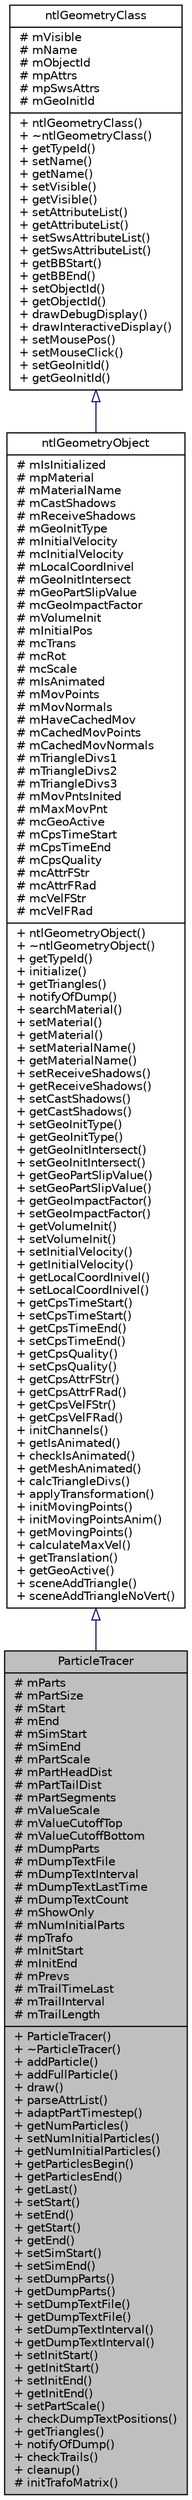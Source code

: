 digraph G
{
  edge [fontname="Helvetica",fontsize="10",labelfontname="Helvetica",labelfontsize="10"];
  node [fontname="Helvetica",fontsize="10",shape=record];
  Node1 [label="{ParticleTracer\n|# mParts\l# mPartSize\l# mStart\l# mEnd\l# mSimStart\l# mSimEnd\l# mPartScale\l# mPartHeadDist\l# mPartTailDist\l# mPartSegments\l# mValueScale\l# mValueCutoffTop\l# mValueCutoffBottom\l# mDumpParts\l# mDumpTextFile\l# mDumpTextInterval\l# mDumpTextLastTime\l# mDumpTextCount\l# mShowOnly\l# mNumInitialParts\l# mpTrafo\l# mInitStart\l# mInitEnd\l# mPrevs\l# mTrailTimeLast\l# mTrailInterval\l# mTrailLength\l|+ ParticleTracer()\l+ ~ParticleTracer()\l+ addParticle()\l+ addFullParticle()\l+ draw()\l+ parseAttrList()\l+ adaptPartTimestep()\l+ getNumParticles()\l+ setNumInitialParticles()\l+ getNumInitialParticles()\l+ getParticlesBegin()\l+ getParticlesEnd()\l+ getLast()\l+ setStart()\l+ setEnd()\l+ getStart()\l+ getEnd()\l+ setSimStart()\l+ setSimEnd()\l+ setDumpParts()\l+ getDumpParts()\l+ setDumpTextFile()\l+ getDumpTextFile()\l+ setDumpTextInterval()\l+ getDumpTextInterval()\l+ setInitStart()\l+ getInitStart()\l+ setInitEnd()\l+ getInitEnd()\l+ setPartScale()\l+ checkDumpTextPositions()\l+ getTriangles()\l+ notifyOfDump()\l+ checkTrails()\l+ cleanup()\l# initTrafoMatrix()\l}",height=0.2,width=0.4,color="black", fillcolor="grey75", style="filled" fontcolor="black"];
  Node2 -> Node1 [dir=back,color="midnightblue",fontsize="10",style="solid",arrowtail="empty",fontname="Helvetica"];
  Node2 [label="{ntlGeometryObject\n|# mIsInitialized\l# mpMaterial\l# mMaterialName\l# mCastShadows\l# mReceiveShadows\l# mGeoInitType\l# mInitialVelocity\l# mcInitialVelocity\l# mLocalCoordInivel\l# mGeoInitIntersect\l# mGeoPartSlipValue\l# mcGeoImpactFactor\l# mVolumeInit\l# mInitialPos\l# mcTrans\l# mcRot\l# mcScale\l# mIsAnimated\l# mMovPoints\l# mMovNormals\l# mHaveCachedMov\l# mCachedMovPoints\l# mCachedMovNormals\l# mTriangleDivs1\l# mTriangleDivs2\l# mTriangleDivs3\l# mMovPntsInited\l# mMaxMovPnt\l# mcGeoActive\l# mCpsTimeStart\l# mCpsTimeEnd\l# mCpsQuality\l# mcAttrFStr\l# mcAttrFRad\l# mcVelFStr\l# mcVelFRad\l|+ ntlGeometryObject()\l+ ~ntlGeometryObject()\l+ getTypeId()\l+ initialize()\l+ getTriangles()\l+ notifyOfDump()\l+ searchMaterial()\l+ setMaterial()\l+ getMaterial()\l+ setMaterialName()\l+ getMaterialName()\l+ setReceiveShadows()\l+ getReceiveShadows()\l+ setCastShadows()\l+ getCastShadows()\l+ setGeoInitType()\l+ getGeoInitType()\l+ getGeoInitIntersect()\l+ setGeoInitIntersect()\l+ getGeoPartSlipValue()\l+ setGeoPartSlipValue()\l+ getGeoImpactFactor()\l+ setGeoImpactFactor()\l+ getVolumeInit()\l+ setVolumeInit()\l+ setInitialVelocity()\l+ getInitialVelocity()\l+ getLocalCoordInivel()\l+ setLocalCoordInivel()\l+ getCpsTimeStart()\l+ setCpsTimeStart()\l+ getCpsTimeEnd()\l+ setCpsTimeEnd()\l+ getCpsQuality()\l+ setCpsQuality()\l+ getCpsAttrFStr()\l+ getCpsAttrFRad()\l+ getCpsVelFStr()\l+ getCpsVelFRad()\l+ initChannels()\l+ getIsAnimated()\l+ checkIsAnimated()\l+ getMeshAnimated()\l+ calcTriangleDivs()\l+ applyTransformation()\l+ initMovingPoints()\l+ initMovingPointsAnim()\l+ getMovingPoints()\l+ calculateMaxVel()\l+ getTranslation()\l+ getGeoActive()\l+ sceneAddTriangle()\l+ sceneAddTriangleNoVert()\l}",height=0.2,width=0.4,color="black", fillcolor="white", style="filled",URL="$df/dc9/classntlGeometryObject.html"];
  Node3 -> Node2 [dir=back,color="midnightblue",fontsize="10",style="solid",arrowtail="empty",fontname="Helvetica"];
  Node3 [label="{ntlGeometryClass\n|# mVisible\l# mName\l# mObjectId\l# mpAttrs\l# mpSwsAttrs\l# mGeoInitId\l|+ ntlGeometryClass()\l+ ~ntlGeometryClass()\l+ getTypeId()\l+ setName()\l+ getName()\l+ setVisible()\l+ getVisible()\l+ setAttributeList()\l+ getAttributeList()\l+ setSwsAttributeList()\l+ getSwsAttributeList()\l+ getBBStart()\l+ getBBEnd()\l+ setObjectId()\l+ getObjectId()\l+ drawDebugDisplay()\l+ drawInteractiveDisplay()\l+ setMousePos()\l+ setMouseClick()\l+ setGeoInitId()\l+ getGeoInitId()\l}",height=0.2,width=0.4,color="black", fillcolor="white", style="filled",URL="$dd/dcf/classntlGeometryClass.html"];
}
